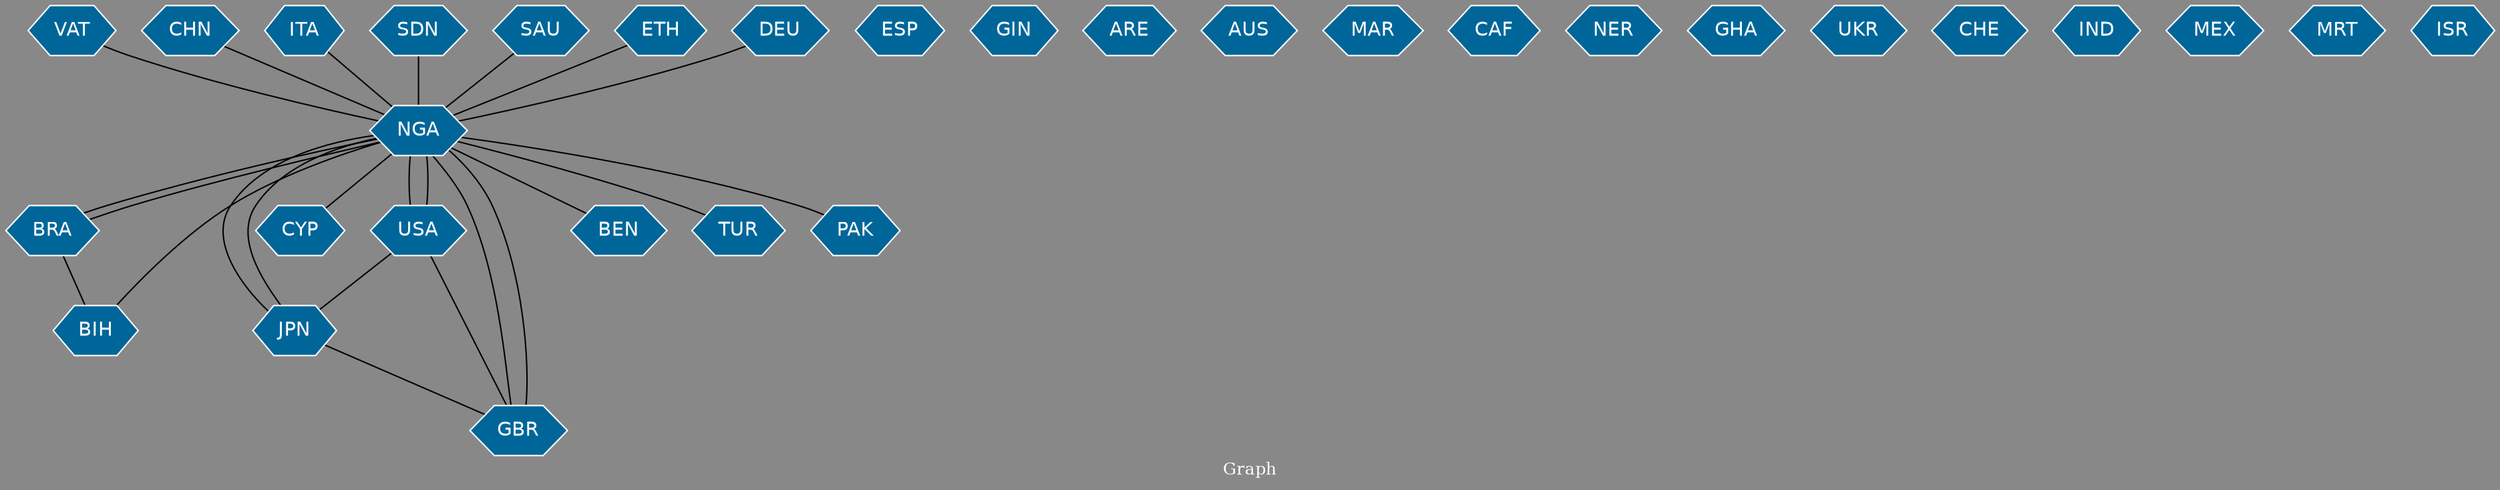 // Countries together in item graph
graph {
	graph [bgcolor="#888888" fontcolor=white fontsize=12 label="Graph" outputorder=edgesfirst overlap=prism]
	node [color=white fillcolor="#006699" fontcolor=white fontname=Helvetica shape=hexagon style=filled]
	edge [arrowhead=open color=black fontcolor=white fontname=Courier fontsize=12]
		NGA [label=NGA]
		JPN [label=JPN]
		VAT [label=VAT]
		ESP [label=ESP]
		GIN [label=GIN]
		BRA [label=BRA]
		BIH [label=BIH]
		CYP [label=CYP]
		ARE [label=ARE]
		USA [label=USA]
		CHN [label=CHN]
		GBR [label=GBR]
		BEN [label=BEN]
		TUR [label=TUR]
		AUS [label=AUS]
		ITA [label=ITA]
		SDN [label=SDN]
		MAR [label=MAR]
		CAF [label=CAF]
		NER [label=NER]
		SAU [label=SAU]
		GHA [label=GHA]
		UKR [label=UKR]
		CHE [label=CHE]
		IND [label=IND]
		ETH [label=ETH]
		MEX [label=MEX]
		DEU [label=DEU]
		PAK [label=PAK]
		MRT [label=MRT]
		ISR [label=ISR]
			JPN -- GBR [weight=1]
			NGA -- TUR [weight=1]
			NGA -- USA [weight=5]
			NGA -- JPN [weight=1]
			BRA -- NGA [weight=2]
			ETH -- NGA [weight=1]
			JPN -- NGA [weight=1]
			NGA -- CYP [weight=2]
			NGA -- BRA [weight=1]
			NGA -- BEN [weight=1]
			USA -- JPN [weight=1]
			SDN -- NGA [weight=1]
			SAU -- NGA [weight=1]
			GBR -- NGA [weight=4]
			USA -- NGA [weight=2]
			BRA -- BIH [weight=1]
			CHN -- NGA [weight=1]
			NGA -- BIH [weight=1]
			DEU -- NGA [weight=1]
			USA -- GBR [weight=1]
			NGA -- GBR [weight=1]
			VAT -- NGA [weight=1]
			NGA -- PAK [weight=1]
			ITA -- NGA [weight=1]
}